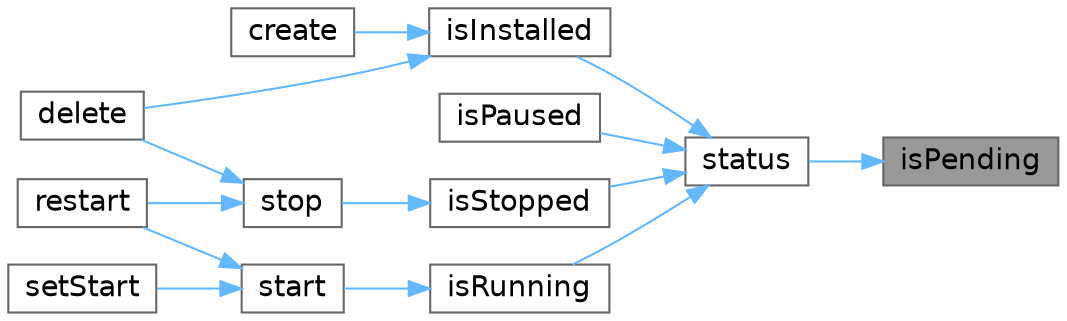 digraph "isPending"
{
 // LATEX_PDF_SIZE
  bgcolor="transparent";
  edge [fontname=Helvetica,fontsize=14,labelfontname=Helvetica,labelfontsize=14];
  node [fontname=Helvetica,fontsize=14,shape=box,height=0.2,width=0.4];
  rankdir="RL";
  Node1 [id="Node000001",label="isPending",height=0.2,width=0.4,color="gray40", fillcolor="grey60", style="filled", fontcolor="black",tooltip=" "];
  Node1 -> Node2 [id="edge1_Node000001_Node000002",dir="back",color="steelblue1",style="solid",tooltip=" "];
  Node2 [id="Node000002",label="status",height=0.2,width=0.4,color="grey40", fillcolor="white", style="filled",URL="$d3/d93/classNssm.html#a707975ef4ff1104de9ebc7b1c66a194e",tooltip=" "];
  Node2 -> Node3 [id="edge2_Node000002_Node000003",dir="back",color="steelblue1",style="solid",tooltip=" "];
  Node3 [id="Node000003",label="isInstalled",height=0.2,width=0.4,color="grey40", fillcolor="white", style="filled",URL="$d3/d93/classNssm.html#aed5400933aebc8d6b364a68b19664d1f",tooltip=" "];
  Node3 -> Node4 [id="edge3_Node000003_Node000004",dir="back",color="steelblue1",style="solid",tooltip=" "];
  Node4 [id="Node000004",label="create",height=0.2,width=0.4,color="grey40", fillcolor="white", style="filled",URL="$d3/d93/classNssm.html#a435e7d7525d4bcd0ed5e34a469f3adf6",tooltip=" "];
  Node3 -> Node5 [id="edge4_Node000003_Node000005",dir="back",color="steelblue1",style="solid",tooltip=" "];
  Node5 [id="Node000005",label="delete",height=0.2,width=0.4,color="grey40", fillcolor="white", style="filled",URL="$d3/d93/classNssm.html#a13bdffdd926f26b825ea57066334ff01",tooltip=" "];
  Node2 -> Node6 [id="edge5_Node000002_Node000006",dir="back",color="steelblue1",style="solid",tooltip=" "];
  Node6 [id="Node000006",label="isPaused",height=0.2,width=0.4,color="grey40", fillcolor="white", style="filled",URL="$d3/d93/classNssm.html#a753c75a39f0c5e861d1eb0083646d9d5",tooltip=" "];
  Node2 -> Node7 [id="edge6_Node000002_Node000007",dir="back",color="steelblue1",style="solid",tooltip=" "];
  Node7 [id="Node000007",label="isRunning",height=0.2,width=0.4,color="grey40", fillcolor="white", style="filled",URL="$d3/d93/classNssm.html#ad7e54aa55e82e9be1428d9fa8eb559a5",tooltip=" "];
  Node7 -> Node8 [id="edge7_Node000007_Node000008",dir="back",color="steelblue1",style="solid",tooltip=" "];
  Node8 [id="Node000008",label="start",height=0.2,width=0.4,color="grey40", fillcolor="white", style="filled",URL="$d3/d93/classNssm.html#af8fa59992209e36dccb3eefb0f75531f",tooltip=" "];
  Node8 -> Node9 [id="edge8_Node000008_Node000009",dir="back",color="steelblue1",style="solid",tooltip=" "];
  Node9 [id="Node000009",label="restart",height=0.2,width=0.4,color="grey40", fillcolor="white", style="filled",URL="$d3/d93/classNssm.html#ac8de9e38ce27c87f710dff42a13455cf",tooltip=" "];
  Node8 -> Node10 [id="edge9_Node000008_Node000010",dir="back",color="steelblue1",style="solid",tooltip=" "];
  Node10 [id="Node000010",label="setStart",height=0.2,width=0.4,color="grey40", fillcolor="white", style="filled",URL="$d3/d93/classNssm.html#a07ba918b59084b54116db0a896b27509",tooltip=" "];
  Node2 -> Node11 [id="edge10_Node000002_Node000011",dir="back",color="steelblue1",style="solid",tooltip=" "];
  Node11 [id="Node000011",label="isStopped",height=0.2,width=0.4,color="grey40", fillcolor="white", style="filled",URL="$d3/d93/classNssm.html#aaf3350830f5be65c2a8521c0c937c73c",tooltip=" "];
  Node11 -> Node12 [id="edge11_Node000011_Node000012",dir="back",color="steelblue1",style="solid",tooltip=" "];
  Node12 [id="Node000012",label="stop",height=0.2,width=0.4,color="grey40", fillcolor="white", style="filled",URL="$d3/d93/classNssm.html#a8b6fc76a620d7557d06e9a11a9ffb509",tooltip=" "];
  Node12 -> Node5 [id="edge12_Node000012_Node000005",dir="back",color="steelblue1",style="solid",tooltip=" "];
  Node12 -> Node9 [id="edge13_Node000012_Node000009",dir="back",color="steelblue1",style="solid",tooltip=" "];
}
